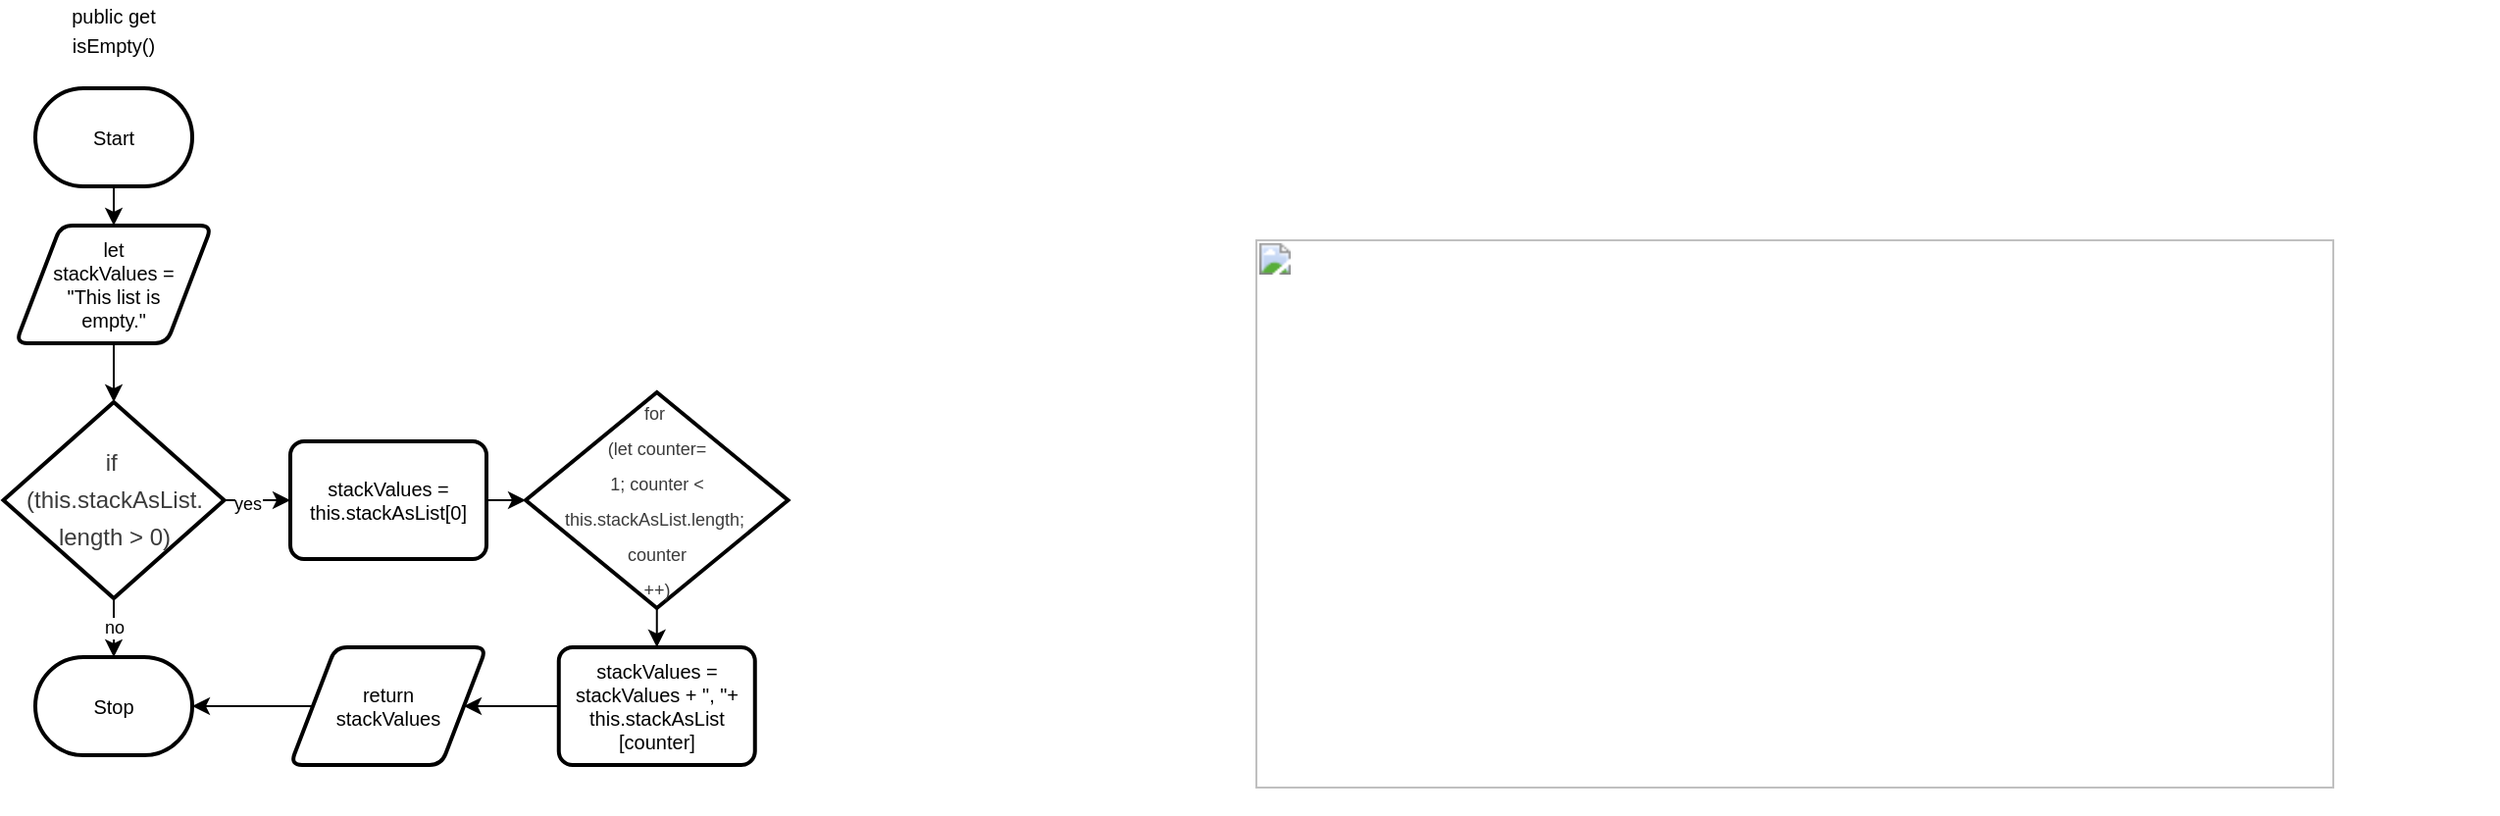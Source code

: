 <mxfile>
    <diagram id="7_Fc4gI3Qs99ETPd2BOS" name="Page-1">
        <mxGraphModel dx="626" dy="526" grid="1" gridSize="10" guides="1" tooltips="1" connect="1" arrows="1" fold="1" page="1" pageScale="1" pageWidth="850" pageHeight="1100" math="0" shadow="0">
            <root>
                <mxCell id="0"/>
                <mxCell id="1" parent="0"/>
                <mxCell id="2" value="&lt;meta charset=&quot;utf-8&quot;&gt;&lt;b id=&quot;docs-internal-guid-a792d4cb-7fff-d5eb-75e5-471019ac22ed&quot; style=&quot;font-weight:normal;&quot;&gt;&lt;span style=&quot;border:none;display:inline-block;overflow:hidden;width:550px;height:280px;&quot;&gt;&lt;img style=&quot;margin-left:0px;margin-top:0px;&quot; height=&quot;280&quot; width=&quot;550&quot; src=&quot;https://lh7-us.googleusercontent.com/vX31b_ZD1XGH0fPo1j5FOnXwS1q2tyAbOdbUYv7mxwRvbCUAJFLsQlvy3YPaWMQjXEsKlocZnDFoRLND3hsPM3HsnJd5kJGahJp6mSPVqtO45aR4YZxxE1DUN-dwUGwrYvIkMZqrMXUolo6B5YFwCg&quot;&gt;&lt;/span&gt;&lt;/b&gt;" style="text;whiteSpace=wrap;html=1;" parent="1" vertex="1">
                    <mxGeometry x="670" y="340" width="635" height="300" as="geometry"/>
                </mxCell>
                <mxCell id="3" value="&lt;font style=&quot;font-size: 10px;&quot;&gt;public get isEmpty()&lt;/font&gt;" style="text;strokeColor=none;align=center;fillColor=none;html=1;verticalAlign=middle;whiteSpace=wrap;rounded=0;" parent="1" vertex="1">
                    <mxGeometry x="60" y="230" width="60" height="20" as="geometry"/>
                </mxCell>
                <mxCell id="10" style="edgeStyle=none;html=1;exitX=0.5;exitY=1;exitDx=0;exitDy=0;exitPerimeter=0;fontFamily=Helvetica;fontSize=10;" parent="1" source="4" target="6" edge="1">
                    <mxGeometry relative="1" as="geometry"/>
                </mxCell>
                <mxCell id="4" value="Start" style="strokeWidth=2;html=1;shape=mxgraph.flowchart.terminator;whiteSpace=wrap;fontSize=10;" parent="1" vertex="1">
                    <mxGeometry x="50" y="270" width="80" height="50" as="geometry"/>
                </mxCell>
                <mxCell id="11" style="edgeStyle=none;html=1;exitX=0.5;exitY=1;exitDx=0;exitDy=0;fontFamily=Helvetica;fontSize=10;" parent="1" source="6" target="7" edge="1">
                    <mxGeometry relative="1" as="geometry"/>
                </mxCell>
                <mxCell id="6" value="let &lt;br&gt;stackValues = &lt;br&gt;&quot;This list is &lt;br&gt;empty.&quot;" style="shape=parallelogram;html=1;strokeWidth=2;perimeter=parallelogramPerimeter;whiteSpace=wrap;rounded=1;arcSize=12;size=0.23;fontSize=10;" parent="1" vertex="1">
                    <mxGeometry x="40" y="340" width="100" height="60" as="geometry"/>
                </mxCell>
                <mxCell id="12" style="edgeStyle=none;html=1;exitX=1;exitY=0.5;exitDx=0;exitDy=0;exitPerimeter=0;entryX=0;entryY=0.5;entryDx=0;entryDy=0;fontFamily=Helvetica;fontSize=10;" parent="1" source="7" target="9" edge="1">
                    <mxGeometry relative="1" as="geometry"/>
                </mxCell>
                <mxCell id="17" value="yes" style="edgeLabel;html=1;align=center;verticalAlign=middle;resizable=0;points=[];fontSize=9;fontFamily=Helvetica;" parent="12" vertex="1" connectable="0">
                    <mxGeometry x="-0.347" y="-1" relative="1" as="geometry">
                        <mxPoint y="1" as="offset"/>
                    </mxGeometry>
                </mxCell>
                <mxCell id="19" value="no" style="edgeStyle=none;html=1;exitX=0.5;exitY=1;exitDx=0;exitDy=0;exitPerimeter=0;fontFamily=Helvetica;fontSize=9;" parent="1" source="7" target="18" edge="1">
                    <mxGeometry relative="1" as="geometry"/>
                </mxCell>
                <mxCell id="7" value="&lt;div style=&quot;line-height: 18px;&quot;&gt;&lt;div style=&quot;line-height: 18px;&quot;&gt;&lt;font color=&quot;#3b3b3b&quot;&gt;&lt;span style=&quot;font-size: 12px;&quot;&gt;if&amp;nbsp;&lt;/span&gt;&lt;/font&gt;&lt;/div&gt;&lt;div style=&quot;line-height: 18px;&quot;&gt;&lt;font color=&quot;#3b3b3b&quot;&gt;&lt;span style=&quot;font-size: 12px;&quot;&gt;(this.stackAsList.&lt;/span&gt;&lt;/font&gt;&lt;/div&gt;&lt;div style=&quot;line-height: 18px;&quot;&gt;&lt;font color=&quot;#3b3b3b&quot;&gt;&lt;span style=&quot;font-size: 12px;&quot;&gt;length &amp;gt; 0)&lt;/span&gt;&lt;/font&gt;&lt;br&gt;&lt;/div&gt;&lt;/div&gt;" style="strokeWidth=2;html=1;shape=mxgraph.flowchart.decision;whiteSpace=wrap;fontSize=10;" parent="1" vertex="1">
                    <mxGeometry x="33.75" y="430" width="112.5" height="100" as="geometry"/>
                </mxCell>
                <mxCell id="23" style="edgeStyle=none;html=1;exitX=1;exitY=0.5;exitDx=0;exitDy=0;entryX=0;entryY=0.5;entryDx=0;entryDy=0;entryPerimeter=0;fontFamily=Helvetica;fontSize=9;" parent="1" source="9" target="13" edge="1">
                    <mxGeometry relative="1" as="geometry"/>
                </mxCell>
                <mxCell id="9" value="stackValues = this.stackAsList[0]" style="rounded=1;whiteSpace=wrap;html=1;absoluteArcSize=1;arcSize=14;strokeWidth=2;labelBackgroundColor=none;fontFamily=Helvetica;fontSize=10;" parent="1" vertex="1">
                    <mxGeometry x="180" y="450" width="100" height="60" as="geometry"/>
                </mxCell>
                <mxCell id="24" style="edgeStyle=none;html=1;exitX=0.5;exitY=1;exitDx=0;exitDy=0;exitPerimeter=0;entryX=0.5;entryY=0;entryDx=0;entryDy=0;fontFamily=Helvetica;fontSize=9;" parent="1" source="13" target="15" edge="1">
                    <mxGeometry relative="1" as="geometry"/>
                </mxCell>
                <mxCell id="13" value="&lt;div style=&quot;line-height: 18px; font-size: 9px;&quot;&gt;&lt;div style=&quot;line-height: 18px;&quot;&gt;&lt;font style=&quot;font-size: 9px;&quot; color=&quot;#3b3b3b&quot;&gt;&lt;span style=&quot;&quot;&gt;for&amp;nbsp;&lt;/span&gt;&lt;/font&gt;&lt;/div&gt;&lt;div style=&quot;line-height: 18px;&quot;&gt;&lt;font style=&quot;font-size: 9px;&quot; color=&quot;#3b3b3b&quot;&gt;&lt;span style=&quot;&quot;&gt;(let counter&lt;/span&gt;&lt;/font&gt;&lt;font style=&quot;background-color: initial;&quot; color=&quot;#3b3b3b&quot;&gt;=&lt;/font&gt;&lt;/div&gt;&lt;div style=&quot;line-height: 18px;&quot;&gt;&lt;font style=&quot;background-color: initial;&quot; color=&quot;#3b3b3b&quot;&gt;&amp;nbsp;1; counter&lt;/font&gt;&lt;span style=&quot;background-color: initial; color: rgb(59, 59, 59);&quot;&gt;&amp;nbsp;&amp;lt;&amp;nbsp;&lt;/span&gt;&lt;/div&gt;&lt;div style=&quot;line-height: 18px;&quot;&gt;&lt;font style=&quot;font-size: 9px;&quot; color=&quot;#3b3b3b&quot;&gt;&lt;span style=&quot;&quot;&gt;this.stackAsList.&lt;/span&gt;&lt;/font&gt;&lt;span style=&quot;color: rgb(59, 59, 59); background-color: initial;&quot;&gt;length;&amp;nbsp;&lt;/span&gt;&lt;/div&gt;&lt;div style=&quot;line-height: 18px;&quot;&gt;&lt;font style=&quot;font-size: 9px;&quot; color=&quot;#3b3b3b&quot;&gt;&lt;span style=&quot;&quot;&gt;counter&lt;/span&gt;&lt;/font&gt;&lt;/div&gt;&lt;div style=&quot;line-height: 18px;&quot;&gt;&lt;font style=&quot;font-size: 9px;&quot; color=&quot;#3b3b3b&quot;&gt;&lt;span style=&quot;&quot;&gt;++)&lt;/span&gt;&lt;/font&gt;&lt;br&gt;&lt;/div&gt;&lt;/div&gt;" style="strokeWidth=2;html=1;shape=mxgraph.flowchart.decision;whiteSpace=wrap;fontSize=10;" parent="1" vertex="1">
                    <mxGeometry x="300" y="425" width="133.75" height="110" as="geometry"/>
                </mxCell>
                <mxCell id="25" style="edgeStyle=none;html=1;exitX=0;exitY=0.5;exitDx=0;exitDy=0;fontFamily=Helvetica;fontSize=9;" parent="1" source="15" target="20" edge="1">
                    <mxGeometry relative="1" as="geometry"/>
                </mxCell>
                <mxCell id="15" value="stackValues = stackValues + &quot;, &quot;+ this.stackAsList&lt;br&gt;[counter]" style="rounded=1;whiteSpace=wrap;html=1;absoluteArcSize=1;arcSize=14;strokeWidth=2;labelBackgroundColor=none;fontFamily=Helvetica;fontSize=10;" parent="1" vertex="1">
                    <mxGeometry x="316.88" y="555" width="100" height="60" as="geometry"/>
                </mxCell>
                <mxCell id="18" value="Stop" style="strokeWidth=2;html=1;shape=mxgraph.flowchart.terminator;whiteSpace=wrap;fontSize=10;" parent="1" vertex="1">
                    <mxGeometry x="50" y="560" width="80" height="50" as="geometry"/>
                </mxCell>
                <mxCell id="27" style="edgeStyle=none;html=1;exitX=0;exitY=0.5;exitDx=0;exitDy=0;entryX=1;entryY=0.5;entryDx=0;entryDy=0;entryPerimeter=0;fontFamily=Helvetica;fontSize=9;" parent="1" source="20" target="18" edge="1">
                    <mxGeometry relative="1" as="geometry"/>
                </mxCell>
                <mxCell id="20" value="return &lt;br&gt;stackValues" style="shape=parallelogram;html=1;strokeWidth=2;perimeter=parallelogramPerimeter;whiteSpace=wrap;rounded=1;arcSize=12;size=0.23;fontSize=10;" parent="1" vertex="1">
                    <mxGeometry x="180" y="555" width="100" height="60" as="geometry"/>
                </mxCell>
            </root>
        </mxGraphModel>
    </diagram>
</mxfile>